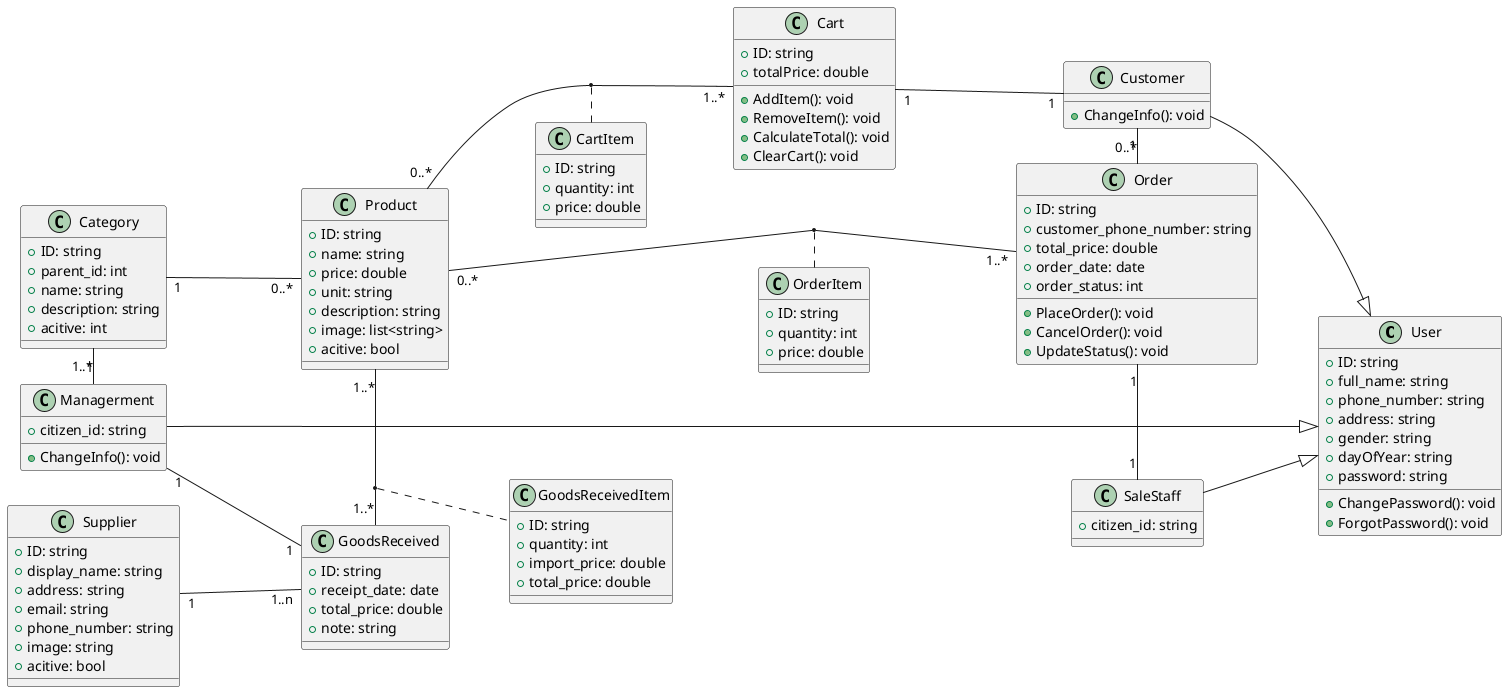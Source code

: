 @startuml ClassSN

left to right direction

' --------------- ACTOR ---------------

class User {
    + ID: string
    + full_name: string
    + phone_number: string
    + address: string
    + gender: string
    + dayOfYear: string
    + password: string
    'Method
    + ChangePassword(): void
    + ForgotPassword(): void

}

class Managerment {
    + citizen_id: string
    'Method
    + ChangeInfo(): void
    
}

class SaleStaff {
    + citizen_id: string
    'Method
}

class Customer {
    'Method
    + ChangeInfo(): void
}

' --------------- UC ---------------
class Product {
    + ID: string
    + name: string
    + price: double
    + unit: string
    + description: string
    + image: list<string>
    + acitive: bool
    'Method
}

'--- Export ---
class Cart {
    + ID: string
    + totalPrice: double
    'Method
    + AddItem(): void
    + RemoveItem(): void
    + CalculateTotal(): void
    + ClearCart(): void
}

class CartItem {
    + ID: string
    + quantity: int
    + price: double
}

class Order {
    + ID: string
    + customer_phone_number: string
    + total_price: double
    + order_date: date
    + order_status: int

    'Method
    + PlaceOrder(): void
    + CancelOrder(): void
    + UpdateStatus(): void
}

class OrderItem {
    + ID: string
    + quantity: int
    + price: double
    'Method
}

'--- Import ---
class Supplier {
    + ID: string
    + display_name: string
    + address: string
    + email: string
    + phone_number: string
    + image: string
    + acitive: bool
    'Method

}

class GoodsReceived {
    + ID: string
    + receipt_date: date
    + total_price: double
    + note: string
    'Method
}

class GoodsReceivedItem {
    + ID: string
    + quantity: int
    + import_price: double
    + total_price: double
}

class Category {
    + ID: string
    + parent_id: int
    + name: string
    + description: string
    + acitive: int
}

' class Gallary {
'     + ID: string
'     + image: string
'     + description: string
'     + acitive: bool
' }

'-------------------------Connection-------------------------


Product "0..*" -up-- "1" Category
Product "0..*" -down- "1..*" Cart
(Cart, Product) . CartItem
Product "0..*" -down-- "1..*" Order
(Product, Order) .. OrderItem
Product "1..*" -left-- "1..*" GoodsReceived
(GoodsReceived, Product) . GoodsReceivedItem

GoodsReceived "1..n" -up-- "1" Supplier
GoodsReceived "1" -up-- "1" Managerment

Cart "1" -down-- "1" Customer

Order "0..*" -left-- "1" Customer
Order "1" -right-- "1" SaleStaff

Category "1..*" -right-- "1" Managerment

Customer --|> User
SaleStaff --|> User
Managerment --|> User

@enduml
